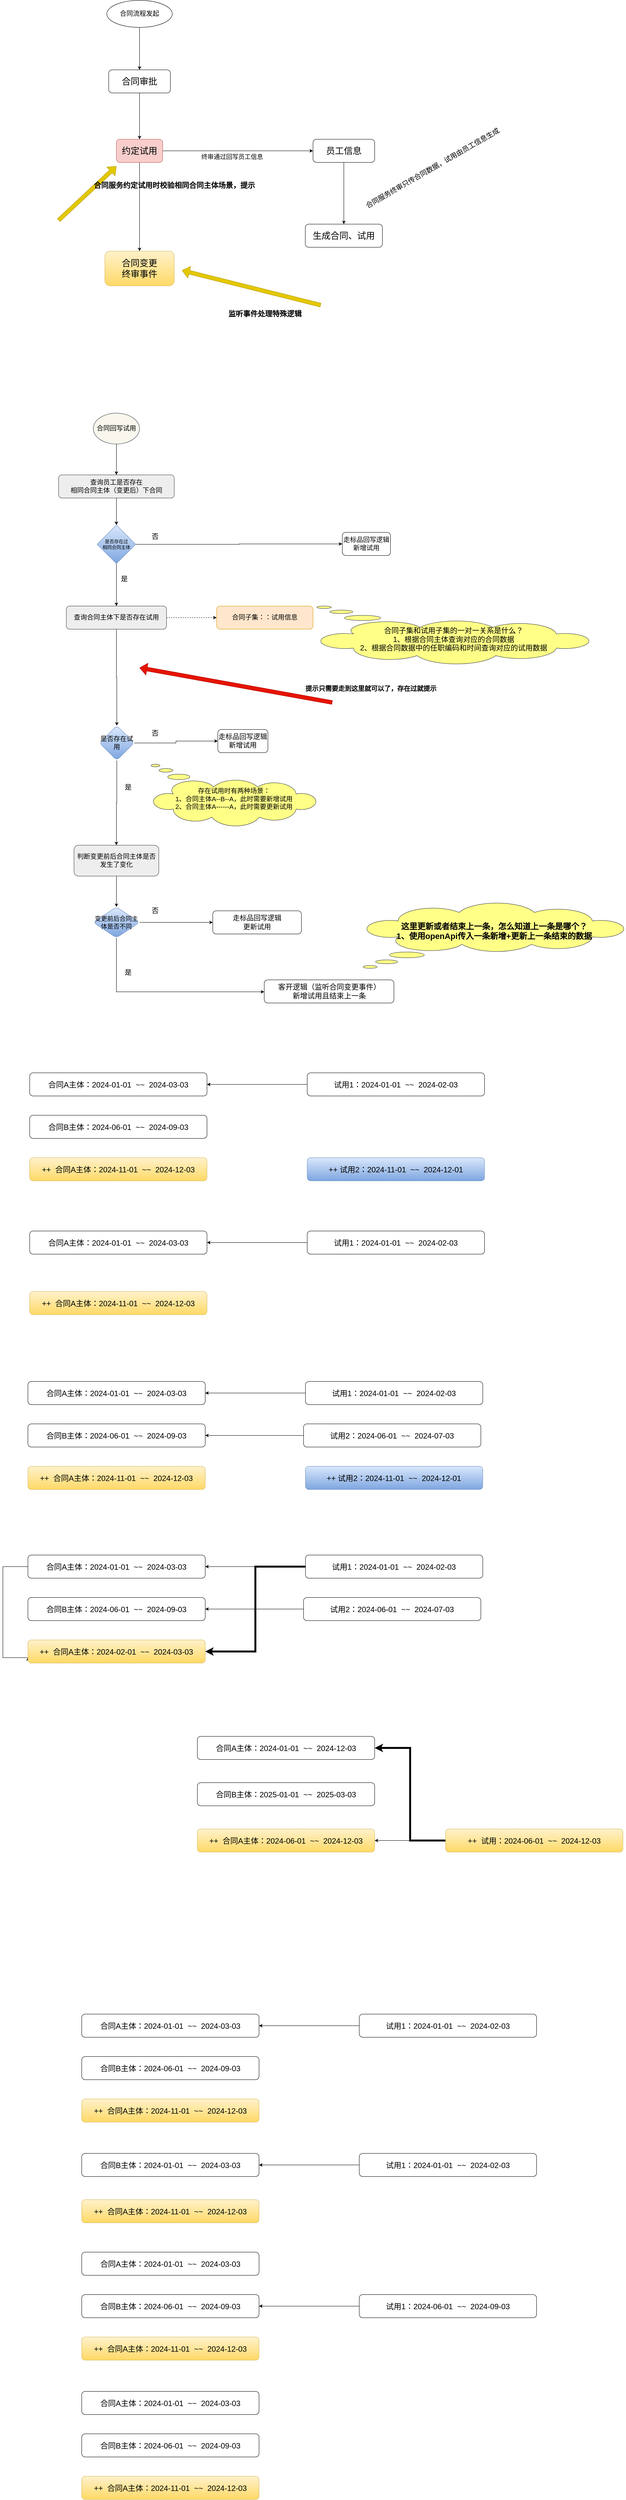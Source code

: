<mxfile version="24.8.6">
  <diagram name="第 1 页" id="HcmKmf9M_egDgi08nJnF">
    <mxGraphModel dx="2876" dy="1070" grid="1" gridSize="10" guides="1" tooltips="1" connect="1" arrows="1" fold="1" page="1" pageScale="1" pageWidth="827" pageHeight="1169" math="0" shadow="0">
      <root>
        <mxCell id="0" />
        <mxCell id="1" parent="0" />
        <mxCell id="fa7i-DDVDkkYTf1QSpwB-3" style="edgeStyle=orthogonalEdgeStyle;rounded=0;orthogonalLoop=1;jettySize=auto;html=1;" edge="1" parent="1" source="fa7i-DDVDkkYTf1QSpwB-1" target="fa7i-DDVDkkYTf1QSpwB-2">
          <mxGeometry relative="1" as="geometry" />
        </mxCell>
        <mxCell id="fa7i-DDVDkkYTf1QSpwB-1" value="合同审批" style="rounded=1;whiteSpace=wrap;html=1;fontSize=23;" vertex="1" parent="1">
          <mxGeometry x="130" y="300" width="160" height="60" as="geometry" />
        </mxCell>
        <mxCell id="fa7i-DDVDkkYTf1QSpwB-10" style="edgeStyle=orthogonalEdgeStyle;rounded=0;orthogonalLoop=1;jettySize=auto;html=1;" edge="1" parent="1" source="fa7i-DDVDkkYTf1QSpwB-2" target="fa7i-DDVDkkYTf1QSpwB-8">
          <mxGeometry relative="1" as="geometry">
            <mxPoint x="670" y="510" as="targetPoint" />
          </mxGeometry>
        </mxCell>
        <mxCell id="fa7i-DDVDkkYTf1QSpwB-96" style="edgeStyle=orthogonalEdgeStyle;rounded=0;orthogonalLoop=1;jettySize=auto;html=1;" edge="1" parent="1" source="fa7i-DDVDkkYTf1QSpwB-2" target="fa7i-DDVDkkYTf1QSpwB-97">
          <mxGeometry relative="1" as="geometry">
            <mxPoint x="210" y="760.0" as="targetPoint" />
          </mxGeometry>
        </mxCell>
        <mxCell id="fa7i-DDVDkkYTf1QSpwB-2" value="约定试用" style="rounded=1;whiteSpace=wrap;html=1;fontSize=23;fillColor=#f8cecc;strokeColor=#b85450;" vertex="1" parent="1">
          <mxGeometry x="150" y="480" width="120" height="60" as="geometry" />
        </mxCell>
        <mxCell id="fa7i-DDVDkkYTf1QSpwB-14" value="" style="edgeStyle=orthogonalEdgeStyle;rounded=0;orthogonalLoop=1;jettySize=auto;html=1;" edge="1" parent="1" source="fa7i-DDVDkkYTf1QSpwB-8" target="fa7i-DDVDkkYTf1QSpwB-13">
          <mxGeometry relative="1" as="geometry" />
        </mxCell>
        <mxCell id="fa7i-DDVDkkYTf1QSpwB-8" value="员工信息" style="rounded=1;whiteSpace=wrap;html=1;fontSize=23;" vertex="1" parent="1">
          <mxGeometry x="660" y="480" width="160" height="60" as="geometry" />
        </mxCell>
        <mxCell id="fa7i-DDVDkkYTf1QSpwB-11" value="终审通过回写员工信息" style="text;html=1;align=center;verticalAlign=middle;resizable=0;points=[];autosize=1;strokeColor=none;fillColor=none;fontSize=16;" vertex="1" parent="1">
          <mxGeometry x="360" y="510" width="180" height="30" as="geometry" />
        </mxCell>
        <mxCell id="fa7i-DDVDkkYTf1QSpwB-13" value="生成合同、试用" style="rounded=1;whiteSpace=wrap;html=1;fontSize=23;" vertex="1" parent="1">
          <mxGeometry x="640" y="700" width="200" height="60" as="geometry" />
        </mxCell>
        <mxCell id="fa7i-DDVDkkYTf1QSpwB-16" style="edgeStyle=orthogonalEdgeStyle;rounded=0;orthogonalLoop=1;jettySize=auto;html=1;" edge="1" parent="1" source="fa7i-DDVDkkYTf1QSpwB-15" target="fa7i-DDVDkkYTf1QSpwB-1">
          <mxGeometry relative="1" as="geometry" />
        </mxCell>
        <mxCell id="fa7i-DDVDkkYTf1QSpwB-15" value="合同流程发起" style="ellipse;whiteSpace=wrap;html=1;fontSize=17;" vertex="1" parent="1">
          <mxGeometry x="125" y="120" width="170" height="70" as="geometry" />
        </mxCell>
        <mxCell id="fa7i-DDVDkkYTf1QSpwB-17" value="" style="shape=flexArrow;endArrow=classic;html=1;rounded=0;fillColor=#e3c800;strokeColor=#B09500;" edge="1" parent="1">
          <mxGeometry width="50" height="50" relative="1" as="geometry">
            <mxPoint y="690" as="sourcePoint" />
            <mxPoint x="150" y="550" as="targetPoint" />
          </mxGeometry>
        </mxCell>
        <mxCell id="fa7i-DDVDkkYTf1QSpwB-19" value="" style="shape=flexArrow;endArrow=classic;html=1;rounded=0;fillColor=#e3c800;strokeColor=#B09500;" edge="1" parent="1">
          <mxGeometry width="50" height="50" relative="1" as="geometry">
            <mxPoint x="680" y="910" as="sourcePoint" />
            <mxPoint x="320" y="820" as="targetPoint" />
          </mxGeometry>
        </mxCell>
        <mxCell id="fa7i-DDVDkkYTf1QSpwB-21" value="合同服务终审只传合同数据，试用由员工信息生成" style="text;html=1;align=center;verticalAlign=middle;resizable=0;points=[];autosize=1;strokeColor=none;fillColor=none;rotation=-30;fontSize=18;" vertex="1" parent="1">
          <mxGeometry x="760" y="535" width="420" height="40" as="geometry" />
        </mxCell>
        <mxCell id="fa7i-DDVDkkYTf1QSpwB-23" value="合同服务约定试用时校验相同合同主体场景，提示" style="text;html=1;align=center;verticalAlign=middle;resizable=0;points=[];autosize=1;strokeColor=none;fillColor=none;rotation=0;fontSize=19;fontStyle=1" vertex="1" parent="1">
          <mxGeometry x="80" y="580" width="440" height="40" as="geometry" />
        </mxCell>
        <mxCell id="fa7i-DDVDkkYTf1QSpwB-52" value="" style="edgeStyle=orthogonalEdgeStyle;rounded=0;orthogonalLoop=1;jettySize=auto;html=1;" edge="1" parent="1" source="fa7i-DDVDkkYTf1QSpwB-24" target="fa7i-DDVDkkYTf1QSpwB-51">
          <mxGeometry relative="1" as="geometry" />
        </mxCell>
        <mxCell id="fa7i-DDVDkkYTf1QSpwB-67" value="" style="edgeStyle=orthogonalEdgeStyle;rounded=0;orthogonalLoop=1;jettySize=auto;html=1;" edge="1" parent="1" source="fa7i-DDVDkkYTf1QSpwB-24" target="fa7i-DDVDkkYTf1QSpwB-66">
          <mxGeometry relative="1" as="geometry" />
        </mxCell>
        <mxCell id="fa7i-DDVDkkYTf1QSpwB-24" value="合同回写试用" style="ellipse;whiteSpace=wrap;html=1;fontSize=17;fillColor=#f9f7ed;strokeColor=#36393d;" vertex="1" parent="1">
          <mxGeometry x="90" y="1190" width="120" height="80" as="geometry" />
        </mxCell>
        <mxCell id="fa7i-DDVDkkYTf1QSpwB-36" value="" style="edgeStyle=orthogonalEdgeStyle;rounded=0;orthogonalLoop=1;jettySize=auto;html=1;" edge="1" parent="1" source="fa7i-DDVDkkYTf1QSpwB-31" target="fa7i-DDVDkkYTf1QSpwB-35">
          <mxGeometry relative="1" as="geometry" />
        </mxCell>
        <mxCell id="fa7i-DDVDkkYTf1QSpwB-69" style="edgeStyle=orthogonalEdgeStyle;rounded=0;orthogonalLoop=1;jettySize=auto;html=1;dashed=1;" edge="1" parent="1" source="fa7i-DDVDkkYTf1QSpwB-31" target="fa7i-DDVDkkYTf1QSpwB-42">
          <mxGeometry relative="1" as="geometry" />
        </mxCell>
        <mxCell id="fa7i-DDVDkkYTf1QSpwB-31" value="查询合同主体下是否存在试用" style="rounded=1;whiteSpace=wrap;html=1;fontSize=17;fillColor=#eeeeee;strokeColor=#36393d;" vertex="1" parent="1">
          <mxGeometry x="20" y="1690" width="260" height="60" as="geometry" />
        </mxCell>
        <mxCell id="fa7i-DDVDkkYTf1QSpwB-63" value="" style="edgeStyle=orthogonalEdgeStyle;rounded=0;orthogonalLoop=1;jettySize=auto;html=1;" edge="1" parent="1" source="fa7i-DDVDkkYTf1QSpwB-35" target="fa7i-DDVDkkYTf1QSpwB-62">
          <mxGeometry relative="1" as="geometry" />
        </mxCell>
        <mxCell id="fa7i-DDVDkkYTf1QSpwB-72" value="" style="edgeStyle=orthogonalEdgeStyle;rounded=0;orthogonalLoop=1;jettySize=auto;html=1;" edge="1" parent="1" source="fa7i-DDVDkkYTf1QSpwB-35" target="fa7i-DDVDkkYTf1QSpwB-71">
          <mxGeometry relative="1" as="geometry" />
        </mxCell>
        <mxCell id="fa7i-DDVDkkYTf1QSpwB-35" value="是否存在试用" style="rhombus;whiteSpace=wrap;html=1;fontSize=17;rounded=1;fillColor=#dae8fc;gradientColor=#7ea6e0;strokeColor=#6c8ebf;" vertex="1" parent="1">
          <mxGeometry x="106" y="2000" width="90" height="90" as="geometry" />
        </mxCell>
        <mxCell id="fa7i-DDVDkkYTf1QSpwB-42" value="合同子集：：试用信息" style="rounded=1;whiteSpace=wrap;html=1;fontSize=17;fillColor=#ffe6cc;strokeColor=#d79b00;" vertex="1" parent="1">
          <mxGeometry x="410" y="1690" width="250" height="60" as="geometry" />
        </mxCell>
        <mxCell id="fa7i-DDVDkkYTf1QSpwB-53" style="edgeStyle=orthogonalEdgeStyle;rounded=0;orthogonalLoop=1;jettySize=auto;html=1;" edge="1" parent="1" source="fa7i-DDVDkkYTf1QSpwB-51" target="fa7i-DDVDkkYTf1QSpwB-31">
          <mxGeometry relative="1" as="geometry">
            <mxPoint x="150" y="1610" as="sourcePoint" />
          </mxGeometry>
        </mxCell>
        <mxCell id="fa7i-DDVDkkYTf1QSpwB-57" value="" style="edgeStyle=orthogonalEdgeStyle;rounded=0;orthogonalLoop=1;jettySize=auto;html=1;" edge="1" parent="1" source="fa7i-DDVDkkYTf1QSpwB-51" target="fa7i-DDVDkkYTf1QSpwB-56">
          <mxGeometry relative="1" as="geometry" />
        </mxCell>
        <mxCell id="fa7i-DDVDkkYTf1QSpwB-51" value="是否存在过&lt;br&gt;相同合同主体" style="rhombus;whiteSpace=wrap;html=1;fontSize=12;fillColor=#dae8fc;strokeColor=#6c8ebf;gradientColor=#7ea6e0;" vertex="1" parent="1">
          <mxGeometry x="100" y="1480" width="100" height="100" as="geometry" />
        </mxCell>
        <mxCell id="fa7i-DDVDkkYTf1QSpwB-54" value="是" style="text;html=1;align=center;verticalAlign=middle;resizable=0;points=[];autosize=1;strokeColor=none;fillColor=none;fontSize=18;" vertex="1" parent="1">
          <mxGeometry x="150" y="1600" width="40" height="40" as="geometry" />
        </mxCell>
        <mxCell id="fa7i-DDVDkkYTf1QSpwB-56" value="走标品回写逻辑&lt;br style=&quot;font-size: 17px;&quot;&gt;新增试用" style="rounded=1;whiteSpace=wrap;html=1;fontSize=17;" vertex="1" parent="1">
          <mxGeometry x="736" y="1499" width="125" height="60" as="geometry" />
        </mxCell>
        <mxCell id="fa7i-DDVDkkYTf1QSpwB-58" value="否" style="text;html=1;align=center;verticalAlign=middle;resizable=0;points=[];autosize=1;strokeColor=none;fillColor=none;fontSize=18;" vertex="1" parent="1">
          <mxGeometry x="230" y="1490" width="40" height="40" as="geometry" />
        </mxCell>
        <mxCell id="fa7i-DDVDkkYTf1QSpwB-62" value="&lt;span style=&quot;font-size: 18px;&quot;&gt;走标品回写逻辑&lt;/span&gt;&lt;br style=&quot;font-size: 18px;&quot;&gt;&lt;span style=&quot;font-size: 18px;&quot;&gt;新增试用&lt;/span&gt;" style="whiteSpace=wrap;html=1;fontSize=18;rounded=1;" vertex="1" parent="1">
          <mxGeometry x="413" y="2010" width="130" height="60" as="geometry" />
        </mxCell>
        <mxCell id="fa7i-DDVDkkYTf1QSpwB-64" value="否" style="text;html=1;align=center;verticalAlign=middle;resizable=0;points=[];autosize=1;strokeColor=none;fillColor=none;fontSize=18;" vertex="1" parent="1">
          <mxGeometry x="230" y="2000" width="40" height="40" as="geometry" />
        </mxCell>
        <mxCell id="fa7i-DDVDkkYTf1QSpwB-68" value="" style="edgeStyle=orthogonalEdgeStyle;rounded=0;orthogonalLoop=1;jettySize=auto;html=1;" edge="1" parent="1" source="fa7i-DDVDkkYTf1QSpwB-66" target="fa7i-DDVDkkYTf1QSpwB-51">
          <mxGeometry relative="1" as="geometry" />
        </mxCell>
        <mxCell id="fa7i-DDVDkkYTf1QSpwB-66" value="查询员工是否存在&lt;br&gt;相同合同主体（变更后）下合同" style="rounded=1;whiteSpace=wrap;html=1;fontSize=17;fillColor=#eeeeee;strokeColor=#36393d;" vertex="1" parent="1">
          <mxGeometry y="1350" width="300" height="60" as="geometry" />
        </mxCell>
        <mxCell id="fa7i-DDVDkkYTf1QSpwB-70" value="&lt;div style=&quot;font-size: 17px;&quot;&gt;&lt;br&gt;存在试用时有两种场景：&lt;br&gt;1、合同主体A--B--A，此时需要新增试用&lt;br&gt;2、合同主体A------A，此时需要更新试用&lt;br style=&quot;font-size: 17px;&quot;&gt;&lt;/div&gt;" style="whiteSpace=wrap;html=1;shape=mxgraph.basic.cloud_callout;fillColor=#ffff88;strokeColor=#36393d;fontSize=17;flipV=1;" vertex="1" parent="1">
          <mxGeometry x="240" y="2100" width="430" height="160" as="geometry" />
        </mxCell>
        <mxCell id="fa7i-DDVDkkYTf1QSpwB-77" value="" style="edgeStyle=orthogonalEdgeStyle;rounded=0;orthogonalLoop=1;jettySize=auto;html=1;" edge="1" parent="1" source="fa7i-DDVDkkYTf1QSpwB-71" target="fa7i-DDVDkkYTf1QSpwB-76">
          <mxGeometry relative="1" as="geometry" />
        </mxCell>
        <mxCell id="fa7i-DDVDkkYTf1QSpwB-71" value="判断变更前后合同主体是否发生了变化" style="whiteSpace=wrap;html=1;fontSize=17;fillColor=#eeeeee;strokeColor=#36393d;rounded=1;" vertex="1" parent="1">
          <mxGeometry x="40" y="2310" width="220" height="80" as="geometry" />
        </mxCell>
        <mxCell id="fa7i-DDVDkkYTf1QSpwB-73" value="是" style="text;html=1;align=center;verticalAlign=middle;resizable=0;points=[];autosize=1;strokeColor=none;fillColor=none;fontSize=18;" vertex="1" parent="1">
          <mxGeometry x="160" y="2140" width="40" height="40" as="geometry" />
        </mxCell>
        <mxCell id="fa7i-DDVDkkYTf1QSpwB-74" value="" style="shape=flexArrow;endArrow=classic;html=1;rounded=0;fillColor=#e51400;strokeColor=#B20000;" edge="1" parent="1">
          <mxGeometry width="50" height="50" relative="1" as="geometry">
            <mxPoint x="710" y="1940" as="sourcePoint" />
            <mxPoint x="210" y="1850" as="targetPoint" />
          </mxGeometry>
        </mxCell>
        <mxCell id="fa7i-DDVDkkYTf1QSpwB-75" value="提示只需要走到这里就可以了，存在过就提示" style="text;html=1;align=center;verticalAlign=middle;resizable=0;points=[];autosize=1;strokeColor=none;fillColor=none;fontSize=17;fontStyle=1" vertex="1" parent="1">
          <mxGeometry x="630" y="1890" width="360" height="30" as="geometry" />
        </mxCell>
        <mxCell id="fa7i-DDVDkkYTf1QSpwB-82" style="edgeStyle=orthogonalEdgeStyle;rounded=0;orthogonalLoop=1;jettySize=auto;html=1;" edge="1" parent="1" source="fa7i-DDVDkkYTf1QSpwB-76" target="fa7i-DDVDkkYTf1QSpwB-80">
          <mxGeometry relative="1" as="geometry" />
        </mxCell>
        <mxCell id="fa7i-DDVDkkYTf1QSpwB-87" style="edgeStyle=orthogonalEdgeStyle;rounded=0;orthogonalLoop=1;jettySize=auto;html=1;" edge="1" parent="1" source="fa7i-DDVDkkYTf1QSpwB-76" target="fa7i-DDVDkkYTf1QSpwB-86">
          <mxGeometry relative="1" as="geometry">
            <Array as="points">
              <mxPoint x="150" y="2690" />
            </Array>
          </mxGeometry>
        </mxCell>
        <mxCell id="fa7i-DDVDkkYTf1QSpwB-76" value="变更前后合同主体是否不同" style="rhombus;whiteSpace=wrap;html=1;fontSize=16;fillColor=#dae8fc;strokeColor=#6c8ebf;rounded=1;gradientColor=#7ea6e0;" vertex="1" parent="1">
          <mxGeometry x="90" y="2470" width="120" height="80" as="geometry" />
        </mxCell>
        <mxCell id="fa7i-DDVDkkYTf1QSpwB-80" value="&lt;span style=&quot;font-size: 18px;&quot;&gt;走标品回写逻辑&lt;/span&gt;&lt;br style=&quot;font-size: 18px;&quot;&gt;&lt;span style=&quot;font-size: 18px;&quot;&gt;更新试用&lt;/span&gt;" style="whiteSpace=wrap;html=1;fontSize=19;rounded=1;" vertex="1" parent="1">
          <mxGeometry x="400" y="2480" width="230" height="60" as="geometry" />
        </mxCell>
        <mxCell id="fa7i-DDVDkkYTf1QSpwB-83" value="否" style="text;html=1;align=center;verticalAlign=middle;resizable=0;points=[];autosize=1;strokeColor=none;fillColor=none;fontSize=18;" vertex="1" parent="1">
          <mxGeometry x="230" y="2460" width="40" height="40" as="geometry" />
        </mxCell>
        <mxCell id="fa7i-DDVDkkYTf1QSpwB-86" value="&lt;span style=&quot;font-size: 19px;&quot;&gt;客开逻辑（监听合同变更事件）&lt;br style=&quot;font-size: 19px;&quot;&gt;新增试用且结束上一条&lt;/span&gt;" style="whiteSpace=wrap;html=1;fontSize=19;rounded=1;" vertex="1" parent="1">
          <mxGeometry x="533.5" y="2659" width="336.5" height="60" as="geometry" />
        </mxCell>
        <mxCell id="fa7i-DDVDkkYTf1QSpwB-89" value="是" style="text;html=1;align=center;verticalAlign=middle;resizable=0;points=[];autosize=1;strokeColor=none;fillColor=none;fontSize=18;" vertex="1" parent="1">
          <mxGeometry x="160" y="2620" width="40" height="40" as="geometry" />
        </mxCell>
        <mxCell id="fa7i-DDVDkkYTf1QSpwB-90" value="&lt;div style=&quot;font-size: 21px;&quot;&gt;这里更新或者结束上一条，怎么知道上一条是哪个？&lt;br&gt;1、使用openApi传入一条新增+更新上一条结束的数据&lt;br style=&quot;font-size: 21px;&quot;&gt;&lt;br style=&quot;font-size: 21px;&quot;&gt;&lt;/div&gt;" style="whiteSpace=wrap;html=1;shape=mxgraph.basic.cloud_callout;fillColor=#ffff88;strokeColor=#36393d;fontSize=21;flipV=0;direction=east;fontStyle=1" vertex="1" parent="1">
          <mxGeometry x="790" y="2460" width="680" height="169" as="geometry" />
        </mxCell>
        <mxCell id="fa7i-DDVDkkYTf1QSpwB-91" value="&lt;div style=&quot;font-size: 19px;&quot;&gt;&lt;br style=&quot;font-size: 19px;&quot;&gt;合同子集和试用子集的一对一关系是什么？&lt;br&gt;1、根据合同主体查询对应的合同数据&lt;br&gt;2、根据合同数据中的任职编码和时间查询对应的试用数据&lt;/div&gt;" style="whiteSpace=wrap;html=1;shape=mxgraph.basic.cloud_callout;fillColor=#ffff88;strokeColor=#36393d;fontSize=19;flipV=1;" vertex="1" parent="1">
          <mxGeometry x="670" y="1690" width="710" height="150" as="geometry" />
        </mxCell>
        <mxCell id="fa7i-DDVDkkYTf1QSpwB-97" value="合同变更&lt;br&gt;终审事件" style="rounded=1;whiteSpace=wrap;html=1;fontSize=23;fillColor=#fff2cc;strokeColor=#d6b656;gradientColor=#ffd966;" vertex="1" parent="1">
          <mxGeometry x="120" y="770" width="180" height="90" as="geometry" />
        </mxCell>
        <mxCell id="fa7i-DDVDkkYTf1QSpwB-98" value="监听事件处理特殊逻辑" style="text;html=1;align=center;verticalAlign=middle;resizable=0;points=[];autosize=1;strokeColor=none;fillColor=none;fontSize=19;fontStyle=1" vertex="1" parent="1">
          <mxGeometry x="430" y="913" width="210" height="40" as="geometry" />
        </mxCell>
        <mxCell id="fa7i-DDVDkkYTf1QSpwB-99" value="合同A主体：2024-01-01&amp;nbsp; ~~&amp;nbsp; 2024-03-03" style="rounded=1;whiteSpace=wrap;html=1;fontSize=20;" vertex="1" parent="1">
          <mxGeometry x="-75" y="2900" width="460" height="60" as="geometry" />
        </mxCell>
        <mxCell id="fa7i-DDVDkkYTf1QSpwB-100" value="合同B主体：2024-06-01&amp;nbsp; ~~&amp;nbsp; 2024-09-03" style="rounded=1;whiteSpace=wrap;html=1;fontSize=20;" vertex="1" parent="1">
          <mxGeometry x="-75" y="3010" width="460" height="60" as="geometry" />
        </mxCell>
        <mxCell id="fa7i-DDVDkkYTf1QSpwB-101" value="++&amp;nbsp; 合同A主体：2024-11-01&amp;nbsp; ~~&amp;nbsp; 2024-12-03" style="rounded=1;whiteSpace=wrap;html=1;fontSize=20;fillColor=#fff2cc;gradientColor=#ffd966;strokeColor=#d6b656;" vertex="1" parent="1">
          <mxGeometry x="-75" y="3120" width="460" height="60" as="geometry" />
        </mxCell>
        <mxCell id="fa7i-DDVDkkYTf1QSpwB-103" style="edgeStyle=orthogonalEdgeStyle;rounded=0;orthogonalLoop=1;jettySize=auto;html=1;sourcePerimeterSpacing=0;" edge="1" parent="1" source="fa7i-DDVDkkYTf1QSpwB-102" target="fa7i-DDVDkkYTf1QSpwB-99">
          <mxGeometry relative="1" as="geometry" />
        </mxCell>
        <mxCell id="fa7i-DDVDkkYTf1QSpwB-102" value="试用1：2024-01-01&amp;nbsp; ~~&amp;nbsp; 2024-02-03" style="rounded=1;whiteSpace=wrap;html=1;fontSize=20;" vertex="1" parent="1">
          <mxGeometry x="645" y="2900" width="460" height="60" as="geometry" />
        </mxCell>
        <mxCell id="fa7i-DDVDkkYTf1QSpwB-104" value="++ 试用2：2024-11-01&amp;nbsp; ~~&amp;nbsp; 2024-12-01" style="rounded=1;whiteSpace=wrap;html=1;fontSize=20;fillColor=#dae8fc;gradientColor=#7ea6e0;strokeColor=#6c8ebf;" vertex="1" parent="1">
          <mxGeometry x="645" y="3120" width="460" height="60" as="geometry" />
        </mxCell>
        <mxCell id="fa7i-DDVDkkYTf1QSpwB-105" value="合同A主体：2024-01-01&amp;nbsp; ~~&amp;nbsp; 2024-03-03" style="rounded=1;whiteSpace=wrap;html=1;fontSize=20;" vertex="1" parent="1">
          <mxGeometry x="-79.54" y="3700" width="460" height="60" as="geometry" />
        </mxCell>
        <mxCell id="fa7i-DDVDkkYTf1QSpwB-106" value="合同B主体：2024-06-01&amp;nbsp; ~~&amp;nbsp; 2024-09-03" style="rounded=1;whiteSpace=wrap;html=1;fontSize=20;" vertex="1" parent="1">
          <mxGeometry x="-79.54" y="3810" width="460" height="60" as="geometry" />
        </mxCell>
        <mxCell id="fa7i-DDVDkkYTf1QSpwB-107" value="++&amp;nbsp; 合同A主体：2024-11-01&amp;nbsp; ~~&amp;nbsp; 2024-12-03" style="rounded=1;whiteSpace=wrap;html=1;fontSize=20;fillColor=#fff2cc;gradientColor=#ffd966;strokeColor=#d6b656;" vertex="1" parent="1">
          <mxGeometry x="-79.54" y="3920" width="460" height="60" as="geometry" />
        </mxCell>
        <mxCell id="fa7i-DDVDkkYTf1QSpwB-108" style="edgeStyle=orthogonalEdgeStyle;rounded=0;orthogonalLoop=1;jettySize=auto;html=1;sourcePerimeterSpacing=0;" edge="1" parent="1" source="fa7i-DDVDkkYTf1QSpwB-109" target="fa7i-DDVDkkYTf1QSpwB-105">
          <mxGeometry relative="1" as="geometry" />
        </mxCell>
        <mxCell id="fa7i-DDVDkkYTf1QSpwB-109" value="试用1：2024-01-01&amp;nbsp; ~~&amp;nbsp; 2024-02-03" style="rounded=1;whiteSpace=wrap;html=1;fontSize=20;" vertex="1" parent="1">
          <mxGeometry x="640.46" y="3700" width="460" height="60" as="geometry" />
        </mxCell>
        <mxCell id="fa7i-DDVDkkYTf1QSpwB-110" value="++ 试用2：2024-11-01&amp;nbsp; ~~&amp;nbsp; 2024-12-01" style="rounded=1;whiteSpace=wrap;html=1;fontSize=20;fillColor=#dae8fc;gradientColor=#7ea6e0;strokeColor=#6c8ebf;" vertex="1" parent="1">
          <mxGeometry x="640.46" y="3920" width="460" height="60" as="geometry" />
        </mxCell>
        <mxCell id="fa7i-DDVDkkYTf1QSpwB-112" style="edgeStyle=orthogonalEdgeStyle;rounded=0;orthogonalLoop=1;jettySize=auto;html=1;entryX=1;entryY=0.5;entryDx=0;entryDy=0;" edge="1" parent="1" source="fa7i-DDVDkkYTf1QSpwB-111" target="fa7i-DDVDkkYTf1QSpwB-106">
          <mxGeometry relative="1" as="geometry" />
        </mxCell>
        <mxCell id="fa7i-DDVDkkYTf1QSpwB-111" value="试用2：2024-06-01&amp;nbsp; ~~&amp;nbsp; 2024-07-03" style="rounded=1;whiteSpace=wrap;html=1;fontSize=20;" vertex="1" parent="1">
          <mxGeometry x="635.46" y="3810" width="460" height="60" as="geometry" />
        </mxCell>
        <mxCell id="fa7i-DDVDkkYTf1QSpwB-129" style="edgeStyle=orthogonalEdgeStyle;rounded=0;orthogonalLoop=1;jettySize=auto;html=1;entryX=0;entryY=0.75;entryDx=0;entryDy=0;" edge="1" parent="1" source="fa7i-DDVDkkYTf1QSpwB-121" target="fa7i-DDVDkkYTf1QSpwB-123">
          <mxGeometry relative="1" as="geometry">
            <Array as="points">
              <mxPoint x="-144.54" y="4180" />
              <mxPoint x="-144.54" y="4416" />
            </Array>
          </mxGeometry>
        </mxCell>
        <mxCell id="fa7i-DDVDkkYTf1QSpwB-121" value="合同A主体：2024-01-01&amp;nbsp; ~~&amp;nbsp; 2024-03-03" style="rounded=1;whiteSpace=wrap;html=1;fontSize=20;" vertex="1" parent="1">
          <mxGeometry x="-79.54" y="4150" width="460" height="60" as="geometry" />
        </mxCell>
        <mxCell id="fa7i-DDVDkkYTf1QSpwB-122" value="合同B主体：2024-06-01&amp;nbsp; ~~&amp;nbsp; 2024-09-03" style="rounded=1;whiteSpace=wrap;html=1;fontSize=20;" vertex="1" parent="1">
          <mxGeometry x="-79.54" y="4260" width="460" height="60" as="geometry" />
        </mxCell>
        <mxCell id="fa7i-DDVDkkYTf1QSpwB-123" value="++&amp;nbsp; 合同A主体：2024-02-01&amp;nbsp; ~~&amp;nbsp; 2024-03-03" style="rounded=1;whiteSpace=wrap;html=1;fontSize=20;fillColor=#fff2cc;gradientColor=#ffd966;strokeColor=#d6b656;" vertex="1" parent="1">
          <mxGeometry x="-79.54" y="4370" width="460" height="60" as="geometry" />
        </mxCell>
        <mxCell id="fa7i-DDVDkkYTf1QSpwB-124" style="edgeStyle=orthogonalEdgeStyle;rounded=0;orthogonalLoop=1;jettySize=auto;html=1;sourcePerimeterSpacing=0;" edge="1" parent="1" source="fa7i-DDVDkkYTf1QSpwB-125" target="fa7i-DDVDkkYTf1QSpwB-121">
          <mxGeometry relative="1" as="geometry" />
        </mxCell>
        <mxCell id="fa7i-DDVDkkYTf1QSpwB-130" style="edgeStyle=orthogonalEdgeStyle;rounded=0;orthogonalLoop=1;jettySize=auto;html=1;entryX=1;entryY=0.5;entryDx=0;entryDy=0;strokeWidth=5;" edge="1" parent="1" source="fa7i-DDVDkkYTf1QSpwB-125" target="fa7i-DDVDkkYTf1QSpwB-123">
          <mxGeometry relative="1" as="geometry" />
        </mxCell>
        <mxCell id="fa7i-DDVDkkYTf1QSpwB-125" value="试用1：2024-01-01&amp;nbsp; ~~&amp;nbsp; 2024-02-03" style="rounded=1;whiteSpace=wrap;html=1;fontSize=20;" vertex="1" parent="1">
          <mxGeometry x="640.46" y="4150" width="460" height="60" as="geometry" />
        </mxCell>
        <mxCell id="fa7i-DDVDkkYTf1QSpwB-127" style="edgeStyle=orthogonalEdgeStyle;rounded=0;orthogonalLoop=1;jettySize=auto;html=1;entryX=1;entryY=0.5;entryDx=0;entryDy=0;" edge="1" parent="1" source="fa7i-DDVDkkYTf1QSpwB-128" target="fa7i-DDVDkkYTf1QSpwB-122">
          <mxGeometry relative="1" as="geometry" />
        </mxCell>
        <mxCell id="fa7i-DDVDkkYTf1QSpwB-128" value="试用2：2024-06-01&amp;nbsp; ~~&amp;nbsp; 2024-07-03" style="rounded=1;whiteSpace=wrap;html=1;fontSize=20;" vertex="1" parent="1">
          <mxGeometry x="635.46" y="4260" width="460" height="60" as="geometry" />
        </mxCell>
        <mxCell id="fa7i-DDVDkkYTf1QSpwB-131" value="合同A主体：2024-01-01&amp;nbsp; ~~&amp;nbsp; 2024-03-03" style="rounded=1;whiteSpace=wrap;html=1;fontSize=20;" vertex="1" parent="1">
          <mxGeometry x="-75" y="3310" width="460" height="60" as="geometry" />
        </mxCell>
        <mxCell id="fa7i-DDVDkkYTf1QSpwB-133" value="++&amp;nbsp; 合同A主体：2024-11-01&amp;nbsp; ~~&amp;nbsp; 2024-12-03" style="rounded=1;whiteSpace=wrap;html=1;fontSize=20;fillColor=#fff2cc;gradientColor=#ffd966;strokeColor=#d6b656;" vertex="1" parent="1">
          <mxGeometry x="-75" y="3467" width="460" height="60" as="geometry" />
        </mxCell>
        <mxCell id="fa7i-DDVDkkYTf1QSpwB-134" style="edgeStyle=orthogonalEdgeStyle;rounded=0;orthogonalLoop=1;jettySize=auto;html=1;sourcePerimeterSpacing=0;" edge="1" parent="1" source="fa7i-DDVDkkYTf1QSpwB-135" target="fa7i-DDVDkkYTf1QSpwB-131">
          <mxGeometry relative="1" as="geometry" />
        </mxCell>
        <mxCell id="fa7i-DDVDkkYTf1QSpwB-135" value="试用1：2024-01-01&amp;nbsp; ~~&amp;nbsp; 2024-02-03" style="rounded=1;whiteSpace=wrap;html=1;fontSize=20;" vertex="1" parent="1">
          <mxGeometry x="645" y="3310" width="460" height="60" as="geometry" />
        </mxCell>
        <mxCell id="fa7i-DDVDkkYTf1QSpwB-137" value="合同A主体：2024-01-01&amp;nbsp; ~~&amp;nbsp; 2024-12-03" style="rounded=1;whiteSpace=wrap;html=1;fontSize=20;" vertex="1" parent="1">
          <mxGeometry x="360" y="4620" width="460" height="60" as="geometry" />
        </mxCell>
        <mxCell id="fa7i-DDVDkkYTf1QSpwB-138" value="++&amp;nbsp; 合同A主体：2024-06-01&amp;nbsp; ~~&amp;nbsp; 2024-12-03" style="rounded=1;whiteSpace=wrap;html=1;fontSize=20;fillColor=#fff2cc;gradientColor=#ffd966;strokeColor=#d6b656;" vertex="1" parent="1">
          <mxGeometry x="360" y="4860" width="460" height="60" as="geometry" />
        </mxCell>
        <mxCell id="fa7i-DDVDkkYTf1QSpwB-139" value="合同B主体：2025-01-01&amp;nbsp; ~~&amp;nbsp; 2025-03-03" style="rounded=1;whiteSpace=wrap;html=1;fontSize=20;" vertex="1" parent="1">
          <mxGeometry x="360" y="4740" width="460" height="60" as="geometry" />
        </mxCell>
        <mxCell id="fa7i-DDVDkkYTf1QSpwB-140" style="edgeStyle=orthogonalEdgeStyle;rounded=0;orthogonalLoop=1;jettySize=auto;html=1;" edge="1" parent="1" source="fa7i-DDVDkkYTf1QSpwB-142" target="fa7i-DDVDkkYTf1QSpwB-138">
          <mxGeometry relative="1" as="geometry" />
        </mxCell>
        <mxCell id="fa7i-DDVDkkYTf1QSpwB-141" style="edgeStyle=orthogonalEdgeStyle;rounded=0;orthogonalLoop=1;jettySize=auto;html=1;entryX=1;entryY=0.5;entryDx=0;entryDy=0;strokeWidth=5;" edge="1" parent="1" source="fa7i-DDVDkkYTf1QSpwB-142" target="fa7i-DDVDkkYTf1QSpwB-137">
          <mxGeometry relative="1" as="geometry" />
        </mxCell>
        <mxCell id="fa7i-DDVDkkYTf1QSpwB-142" value="++&amp;nbsp; 试用：2024-06-01&amp;nbsp; ~~&amp;nbsp; 2024-12-03" style="rounded=1;whiteSpace=wrap;html=1;fontSize=20;fillColor=#fff2cc;gradientColor=#ffd966;strokeColor=#d6b656;" vertex="1" parent="1">
          <mxGeometry x="1004" y="4860" width="460" height="60" as="geometry" />
        </mxCell>
        <mxCell id="fa7i-DDVDkkYTf1QSpwB-143" value="合同A主体：2024-01-01&amp;nbsp; ~~&amp;nbsp; 2024-03-03" style="rounded=1;whiteSpace=wrap;html=1;fontSize=20;" vertex="1" parent="1">
          <mxGeometry x="60" y="5340" width="460" height="60" as="geometry" />
        </mxCell>
        <mxCell id="fa7i-DDVDkkYTf1QSpwB-144" value="合同B主体：2024-06-01&amp;nbsp; ~~&amp;nbsp; 2024-09-03" style="rounded=1;whiteSpace=wrap;html=1;fontSize=20;" vertex="1" parent="1">
          <mxGeometry x="60" y="5450" width="460" height="60" as="geometry" />
        </mxCell>
        <mxCell id="fa7i-DDVDkkYTf1QSpwB-145" value="++&amp;nbsp; 合同A主体：2024-11-01&amp;nbsp; ~~&amp;nbsp; 2024-12-03" style="rounded=1;whiteSpace=wrap;html=1;fontSize=20;fillColor=#fff2cc;gradientColor=#ffd966;strokeColor=#d6b656;" vertex="1" parent="1">
          <mxGeometry x="60" y="5560" width="460" height="60" as="geometry" />
        </mxCell>
        <mxCell id="fa7i-DDVDkkYTf1QSpwB-146" style="edgeStyle=orthogonalEdgeStyle;rounded=0;orthogonalLoop=1;jettySize=auto;html=1;sourcePerimeterSpacing=0;" edge="1" parent="1" source="fa7i-DDVDkkYTf1QSpwB-147" target="fa7i-DDVDkkYTf1QSpwB-143">
          <mxGeometry relative="1" as="geometry" />
        </mxCell>
        <mxCell id="fa7i-DDVDkkYTf1QSpwB-147" value="试用1：2024-01-01&amp;nbsp; ~~&amp;nbsp; 2024-02-03" style="rounded=1;whiteSpace=wrap;html=1;fontSize=20;" vertex="1" parent="1">
          <mxGeometry x="780" y="5340" width="460" height="60" as="geometry" />
        </mxCell>
        <mxCell id="fa7i-DDVDkkYTf1QSpwB-148" value="合同B主体：2024-01-01&amp;nbsp; ~~&amp;nbsp; 2024-03-03" style="rounded=1;whiteSpace=wrap;html=1;fontSize=20;" vertex="1" parent="1">
          <mxGeometry x="60" y="5701" width="460" height="60" as="geometry" />
        </mxCell>
        <mxCell id="fa7i-DDVDkkYTf1QSpwB-149" value="++&amp;nbsp; 合同A主体：2024-11-01&amp;nbsp; ~~&amp;nbsp; 2024-12-03" style="rounded=1;whiteSpace=wrap;html=1;fontSize=20;fillColor=#fff2cc;gradientColor=#ffd966;strokeColor=#d6b656;" vertex="1" parent="1">
          <mxGeometry x="60" y="5821" width="460" height="60" as="geometry" />
        </mxCell>
        <mxCell id="fa7i-DDVDkkYTf1QSpwB-150" style="edgeStyle=orthogonalEdgeStyle;rounded=0;orthogonalLoop=1;jettySize=auto;html=1;sourcePerimeterSpacing=0;" edge="1" parent="1" source="fa7i-DDVDkkYTf1QSpwB-151" target="fa7i-DDVDkkYTf1QSpwB-148">
          <mxGeometry relative="1" as="geometry" />
        </mxCell>
        <mxCell id="fa7i-DDVDkkYTf1QSpwB-151" value="试用1：2024-01-01&amp;nbsp; ~~&amp;nbsp; 2024-02-03" style="rounded=1;whiteSpace=wrap;html=1;fontSize=20;" vertex="1" parent="1">
          <mxGeometry x="780" y="5701" width="460" height="60" as="geometry" />
        </mxCell>
        <mxCell id="fa7i-DDVDkkYTf1QSpwB-152" value="合同A主体：2024-01-01&amp;nbsp; ~~&amp;nbsp; 2024-03-03" style="rounded=1;whiteSpace=wrap;html=1;fontSize=20;" vertex="1" parent="1">
          <mxGeometry x="60" y="5957" width="460" height="60" as="geometry" />
        </mxCell>
        <mxCell id="fa7i-DDVDkkYTf1QSpwB-153" value="合同B主体：2024-06-01&amp;nbsp; ~~&amp;nbsp; 2024-09-03" style="rounded=1;whiteSpace=wrap;html=1;fontSize=20;" vertex="1" parent="1">
          <mxGeometry x="60" y="6067" width="460" height="60" as="geometry" />
        </mxCell>
        <mxCell id="fa7i-DDVDkkYTf1QSpwB-154" value="++&amp;nbsp; 合同A主体：2024-11-01&amp;nbsp; ~~&amp;nbsp; 2024-12-03" style="rounded=1;whiteSpace=wrap;html=1;fontSize=20;fillColor=#fff2cc;gradientColor=#ffd966;strokeColor=#d6b656;" vertex="1" parent="1">
          <mxGeometry x="60" y="6177" width="460" height="60" as="geometry" />
        </mxCell>
        <mxCell id="fa7i-DDVDkkYTf1QSpwB-155" style="edgeStyle=orthogonalEdgeStyle;rounded=0;orthogonalLoop=1;jettySize=auto;html=1;entryX=1;entryY=0.5;entryDx=0;entryDy=0;" edge="1" parent="1" source="fa7i-DDVDkkYTf1QSpwB-156" target="fa7i-DDVDkkYTf1QSpwB-153">
          <mxGeometry relative="1" as="geometry" />
        </mxCell>
        <mxCell id="fa7i-DDVDkkYTf1QSpwB-156" value="试用1：2024-06-01&amp;nbsp; ~~&amp;nbsp; 2024-09-03" style="rounded=1;whiteSpace=wrap;html=1;fontSize=20;" vertex="1" parent="1">
          <mxGeometry x="780" y="6067" width="460" height="60" as="geometry" />
        </mxCell>
        <mxCell id="fa7i-DDVDkkYTf1QSpwB-157" value="合同A主体：2024-01-01&amp;nbsp; ~~&amp;nbsp; 2024-03-03" style="rounded=1;whiteSpace=wrap;html=1;fontSize=20;" vertex="1" parent="1">
          <mxGeometry x="60" y="6318" width="460" height="60" as="geometry" />
        </mxCell>
        <mxCell id="fa7i-DDVDkkYTf1QSpwB-158" value="合同B主体：2024-06-01&amp;nbsp; ~~&amp;nbsp; 2024-09-03" style="rounded=1;whiteSpace=wrap;html=1;fontSize=20;" vertex="1" parent="1">
          <mxGeometry x="60" y="6428" width="460" height="60" as="geometry" />
        </mxCell>
        <mxCell id="fa7i-DDVDkkYTf1QSpwB-159" value="++&amp;nbsp; 合同A主体：2024-11-01&amp;nbsp; ~~&amp;nbsp; 2024-12-03" style="rounded=1;whiteSpace=wrap;html=1;fontSize=20;fillColor=#fff2cc;gradientColor=#ffd966;strokeColor=#d6b656;" vertex="1" parent="1">
          <mxGeometry x="60" y="6538" width="460" height="60" as="geometry" />
        </mxCell>
      </root>
    </mxGraphModel>
  </diagram>
</mxfile>
